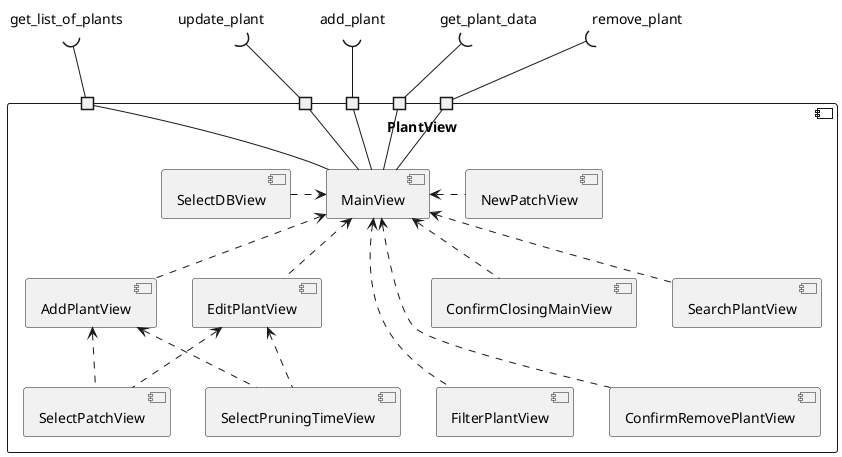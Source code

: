 @startuml Whitebox PlantView
component PlantView as pView {
    component MainView as mView  
    component AddPlantView as addPView 
    component ConfirmRemovePlantView as confRemPView
    component EditPlantView as editPView
    component SelectPruningTimeView as selPrunTiView
    component SelectDBView as selDBView
    component ConfirmClosingMainView as confClMView
    component FilterPlantView as filterPView
    component SearchPlantView as searchPView
    component NewPatchView as nPaView
    component SelectPatchView as selPaView

    port " " as p1
    port " " as p2
    port " " as p3
    port " " as p4
    port " " as p5


}
addPView .up.> mView
confRemPView ..up.> mView
selPrunTiView .up.> addPView
selPrunTiView .up.> editPView
selPrunTiView -[hidden]right->filterPView
filterPView ..up.> mView
confRemPView -[hidden]left-> filterPView 
confClMView .up.> mView
editPView .up.> mView
selDBView .right.> mView
searchPView .up.> mView
nPaView .left.> mView
selPaView .up.> editPView
selPaView .up.> addPView

label "get_plant_data" as getPData
label "get_list_of_plants" as getLstOfP
label "add_plant" as addP
label "remove_plant" as remP
label "update_plant" as updP


p1 -up-( addP
p2 -up-( updP
p3 -up-( remP
p4 -up-( getPData
p5 -up-( getLstOfP

mView -up- p1
mView -up- p2
mView -up- p3
mView -up- p4
mView -up- p5

@enduml